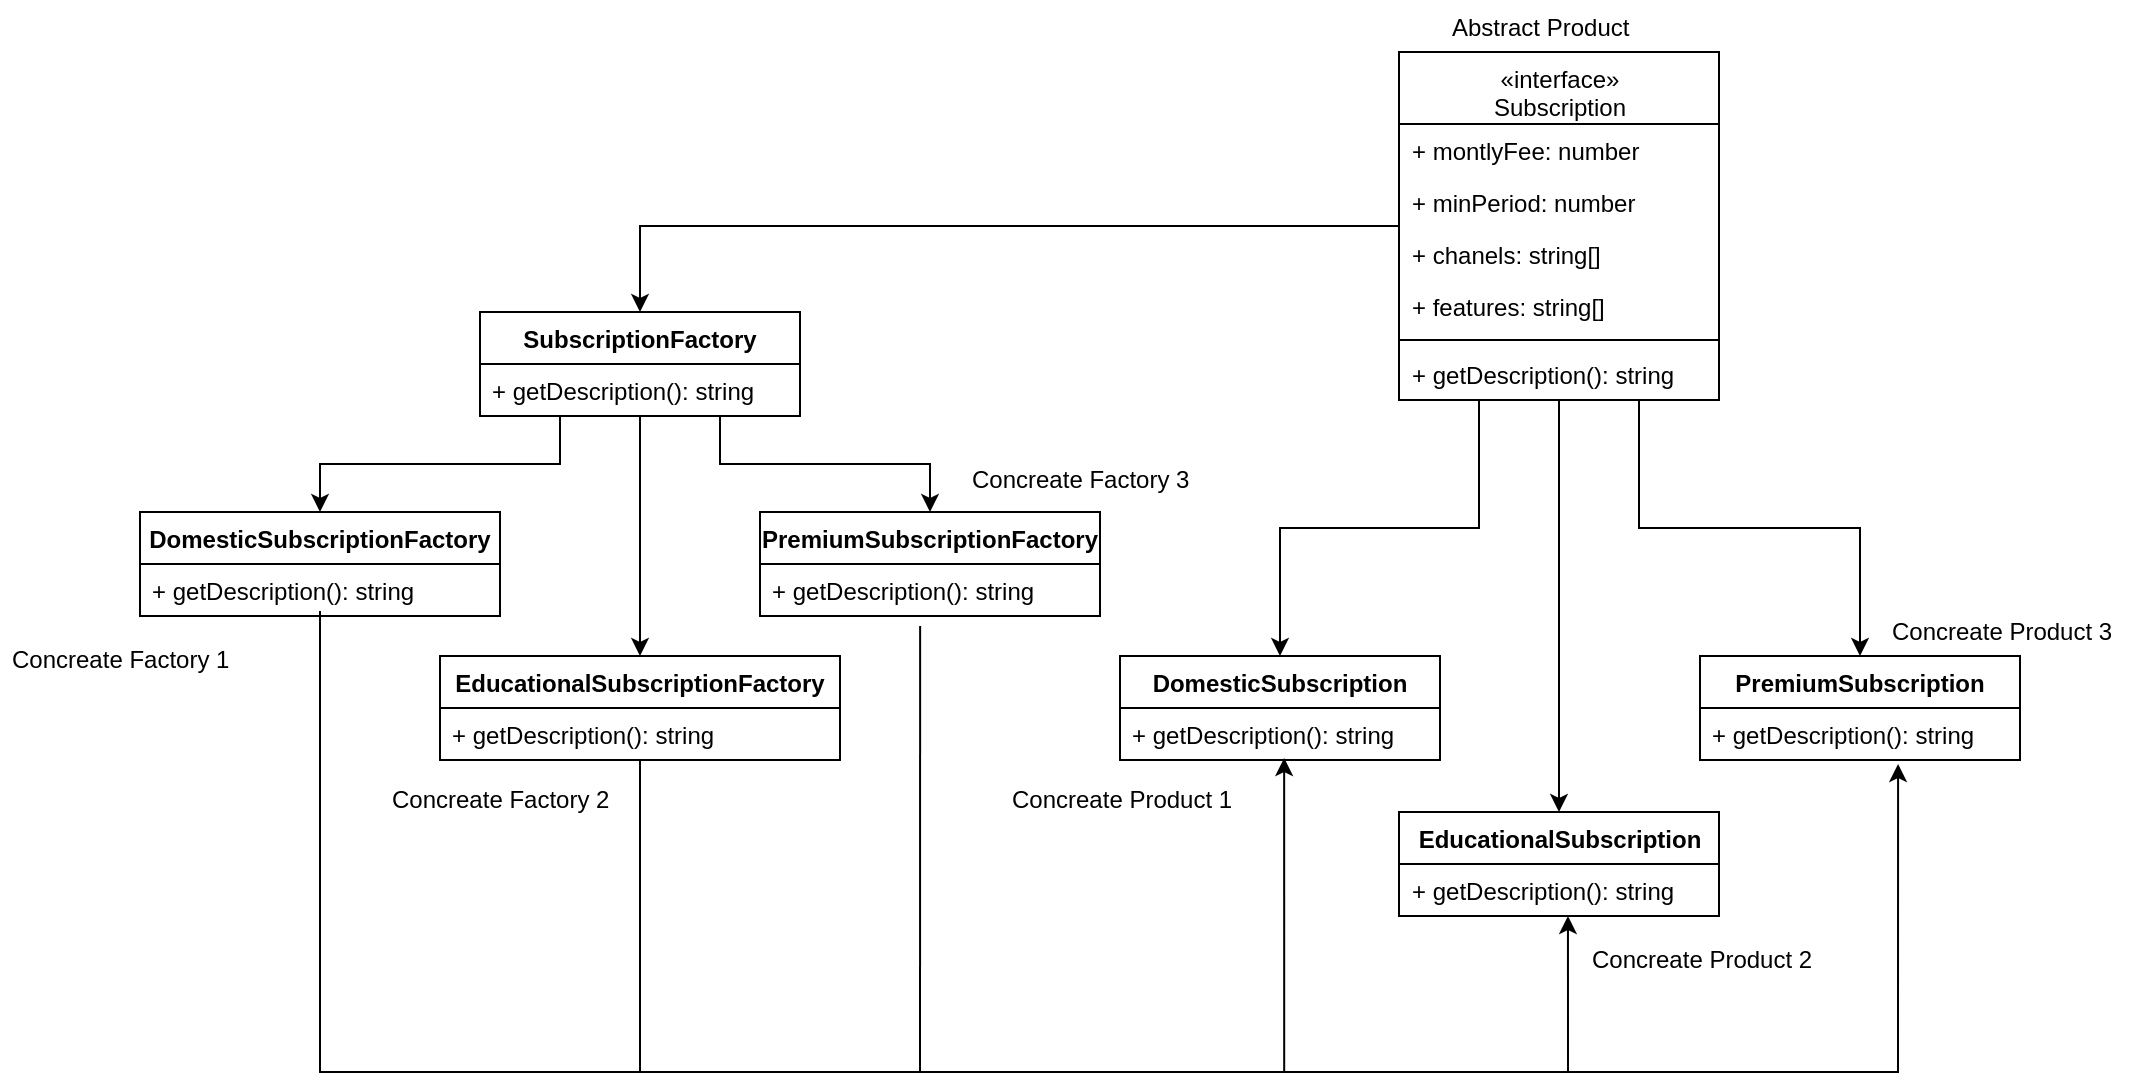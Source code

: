 <mxfile version="24.4.9" type="device" pages="3">
  <diagram name="Фабричний метод" id="xLrMY8pWy-DpUrXRshUA">
    <mxGraphModel dx="1762" dy="821" grid="1" gridSize="10" guides="1" tooltips="1" connect="1" arrows="1" fold="1" page="1" pageScale="1" pageWidth="827" pageHeight="1169" math="0" shadow="0">
      <root>
        <mxCell id="0" />
        <mxCell id="1" parent="0" />
        <mxCell id="inkB7Cj6uyTquk0GmjOG-21" style="edgeStyle=orthogonalEdgeStyle;rounded=0;orthogonalLoop=1;jettySize=auto;html=1;exitX=0.25;exitY=1;exitDx=0;exitDy=0;entryX=0.5;entryY=0;entryDx=0;entryDy=0;" parent="1" source="inkB7Cj6uyTquk0GmjOG-10" target="WPzoRWSfovS5k_taFGuc-25" edge="1">
          <mxGeometry relative="1" as="geometry">
            <mxPoint x="685" y="340" as="targetPoint" />
          </mxGeometry>
        </mxCell>
        <mxCell id="inkB7Cj6uyTquk0GmjOG-22" style="edgeStyle=orthogonalEdgeStyle;rounded=0;orthogonalLoop=1;jettySize=auto;html=1;exitX=0.5;exitY=1;exitDx=0;exitDy=0;entryX=0.5;entryY=0;entryDx=0;entryDy=0;" parent="1" source="inkB7Cj6uyTquk0GmjOG-10" target="WPzoRWSfovS5k_taFGuc-24" edge="1">
          <mxGeometry relative="1" as="geometry">
            <mxPoint x="839.5" y="340" as="targetPoint" />
          </mxGeometry>
        </mxCell>
        <mxCell id="inkB7Cj6uyTquk0GmjOG-33" style="edgeStyle=orthogonalEdgeStyle;rounded=0;orthogonalLoop=1;jettySize=auto;html=1;entryX=0.5;entryY=0;entryDx=0;entryDy=0;" parent="1" source="inkB7Cj6uyTquk0GmjOG-10" target="WPzoRWSfovS5k_taFGuc-22" edge="1">
          <mxGeometry relative="1" as="geometry" />
        </mxCell>
        <mxCell id="inkB7Cj6uyTquk0GmjOG-10" value="&lt;span style=&quot;font-weight: 400;&quot;&gt;«interface»&lt;/span&gt;&lt;br style=&quot;font-weight: 400;&quot;&gt;&lt;div style=&quot;font-weight: 400;&quot;&gt;Subscription&lt;/div&gt;" style="swimlane;fontStyle=1;align=center;verticalAlign=top;childLayout=stackLayout;horizontal=1;startSize=36;horizontalStack=0;resizeParent=1;resizeParentMax=0;resizeLast=0;collapsible=1;marginBottom=0;whiteSpace=wrap;html=1;" parent="1" vertex="1">
          <mxGeometry x="759.5" y="90" width="160" height="174" as="geometry">
            <mxRectangle x="254" y="70" width="110" height="40" as="alternateBounds" />
          </mxGeometry>
        </mxCell>
        <mxCell id="inkB7Cj6uyTquk0GmjOG-11" value="+ montlyFee: number" style="text;strokeColor=none;fillColor=none;align=left;verticalAlign=top;spacingLeft=4;spacingRight=4;overflow=hidden;rotatable=0;points=[[0,0.5],[1,0.5]];portConstraint=eastwest;whiteSpace=wrap;html=1;" parent="inkB7Cj6uyTquk0GmjOG-10" vertex="1">
          <mxGeometry y="36" width="160" height="26" as="geometry" />
        </mxCell>
        <mxCell id="inkB7Cj6uyTquk0GmjOG-6" value="+ minPeriod: number&amp;nbsp;" style="text;strokeColor=none;fillColor=none;align=left;verticalAlign=top;spacingLeft=4;spacingRight=4;overflow=hidden;rotatable=0;points=[[0,0.5],[1,0.5]];portConstraint=eastwest;whiteSpace=wrap;html=1;" parent="inkB7Cj6uyTquk0GmjOG-10" vertex="1">
          <mxGeometry y="62" width="160" height="26" as="geometry" />
        </mxCell>
        <mxCell id="inkB7Cj6uyTquk0GmjOG-3" value="+ chanels: string[]" style="text;strokeColor=none;fillColor=none;align=left;verticalAlign=top;spacingLeft=4;spacingRight=4;overflow=hidden;rotatable=0;points=[[0,0.5],[1,0.5]];portConstraint=eastwest;whiteSpace=wrap;html=1;" parent="inkB7Cj6uyTquk0GmjOG-10" vertex="1">
          <mxGeometry y="88" width="160" height="26" as="geometry" />
        </mxCell>
        <mxCell id="inkB7Cj6uyTquk0GmjOG-8" value="+ features: string[]" style="text;strokeColor=none;fillColor=none;align=left;verticalAlign=top;spacingLeft=4;spacingRight=4;overflow=hidden;rotatable=0;points=[[0,0.5],[1,0.5]];portConstraint=eastwest;whiteSpace=wrap;html=1;" parent="inkB7Cj6uyTquk0GmjOG-10" vertex="1">
          <mxGeometry y="114" width="160" height="26" as="geometry" />
        </mxCell>
        <mxCell id="inkB7Cj6uyTquk0GmjOG-12" value="" style="line;strokeWidth=1;fillColor=none;align=left;verticalAlign=middle;spacingTop=-1;spacingLeft=3;spacingRight=3;rotatable=0;labelPosition=right;points=[];portConstraint=eastwest;strokeColor=inherit;" parent="inkB7Cj6uyTquk0GmjOG-10" vertex="1">
          <mxGeometry y="140" width="160" height="8" as="geometry" />
        </mxCell>
        <mxCell id="inkB7Cj6uyTquk0GmjOG-13" value="+ getDescription(): string" style="text;strokeColor=none;fillColor=none;align=left;verticalAlign=top;spacingLeft=4;spacingRight=4;overflow=hidden;rotatable=0;points=[[0,0.5],[1,0.5]];portConstraint=eastwest;whiteSpace=wrap;html=1;" parent="inkB7Cj6uyTquk0GmjOG-10" vertex="1">
          <mxGeometry y="148" width="160" height="26" as="geometry" />
        </mxCell>
        <mxCell id="inkB7Cj6uyTquk0GmjOG-23" style="edgeStyle=orthogonalEdgeStyle;rounded=0;orthogonalLoop=1;jettySize=auto;html=1;exitX=0.75;exitY=1;exitDx=0;exitDy=0;entryX=0.5;entryY=0;entryDx=0;entryDy=0;" parent="1" source="inkB7Cj6uyTquk0GmjOG-10" target="WPzoRWSfovS5k_taFGuc-10" edge="1">
          <mxGeometry relative="1" as="geometry">
            <mxPoint x="998.02" y="336" as="targetPoint" />
          </mxGeometry>
        </mxCell>
        <mxCell id="WPzoRWSfovS5k_taFGuc-10" value="PremiumSubscription" style="swimlane;fontStyle=1;align=center;verticalAlign=top;childLayout=stackLayout;horizontal=1;startSize=26;horizontalStack=0;resizeParent=1;resizeParentMax=0;resizeLast=0;collapsible=1;marginBottom=0;whiteSpace=wrap;html=1;" vertex="1" parent="1">
          <mxGeometry x="910" y="392" width="160" height="52" as="geometry" />
        </mxCell>
        <mxCell id="WPzoRWSfovS5k_taFGuc-51" value="+ getDescription(): string" style="text;strokeColor=none;fillColor=none;align=left;verticalAlign=top;spacingLeft=4;spacingRight=4;overflow=hidden;rotatable=0;points=[[0,0.5],[1,0.5]];portConstraint=eastwest;whiteSpace=wrap;html=1;" vertex="1" parent="WPzoRWSfovS5k_taFGuc-10">
          <mxGeometry y="26" width="160" height="26" as="geometry" />
        </mxCell>
        <mxCell id="WPzoRWSfovS5k_taFGuc-34" style="edgeStyle=orthogonalEdgeStyle;rounded=0;orthogonalLoop=1;jettySize=auto;html=1;exitX=0.25;exitY=1;exitDx=0;exitDy=0;entryX=0.5;entryY=0;entryDx=0;entryDy=0;" edge="1" parent="1" source="WPzoRWSfovS5k_taFGuc-22" target="WPzoRWSfovS5k_taFGuc-28">
          <mxGeometry relative="1" as="geometry" />
        </mxCell>
        <mxCell id="WPzoRWSfovS5k_taFGuc-35" style="edgeStyle=orthogonalEdgeStyle;rounded=0;orthogonalLoop=1;jettySize=auto;html=1;exitX=0.5;exitY=1;exitDx=0;exitDy=0;entryX=0.5;entryY=0;entryDx=0;entryDy=0;" edge="1" parent="1" source="WPzoRWSfovS5k_taFGuc-22" target="WPzoRWSfovS5k_taFGuc-27">
          <mxGeometry relative="1" as="geometry" />
        </mxCell>
        <mxCell id="WPzoRWSfovS5k_taFGuc-36" style="edgeStyle=orthogonalEdgeStyle;rounded=0;orthogonalLoop=1;jettySize=auto;html=1;exitX=0.75;exitY=1;exitDx=0;exitDy=0;entryX=0.5;entryY=0;entryDx=0;entryDy=0;" edge="1" parent="1" source="WPzoRWSfovS5k_taFGuc-22" target="WPzoRWSfovS5k_taFGuc-26">
          <mxGeometry relative="1" as="geometry" />
        </mxCell>
        <mxCell id="WPzoRWSfovS5k_taFGuc-22" value="SubscriptionFactory" style="swimlane;fontStyle=1;align=center;verticalAlign=top;childLayout=stackLayout;horizontal=1;startSize=26;horizontalStack=0;resizeParent=1;resizeParentMax=0;resizeLast=0;collapsible=1;marginBottom=0;whiteSpace=wrap;html=1;" vertex="1" parent="1">
          <mxGeometry x="300" y="220" width="160" height="52" as="geometry">
            <mxRectangle x="360" y="440" width="150" height="30" as="alternateBounds" />
          </mxGeometry>
        </mxCell>
        <mxCell id="WPzoRWSfovS5k_taFGuc-20" value="+ getDescription(): string" style="text;strokeColor=none;fillColor=none;align=left;verticalAlign=top;spacingLeft=4;spacingRight=4;overflow=hidden;rotatable=0;points=[[0,0.5],[1,0.5]];portConstraint=eastwest;whiteSpace=wrap;html=1;" vertex="1" parent="WPzoRWSfovS5k_taFGuc-22">
          <mxGeometry y="26" width="160" height="26" as="geometry" />
        </mxCell>
        <mxCell id="WPzoRWSfovS5k_taFGuc-24" value="EducationalSubscription" style="swimlane;fontStyle=1;align=center;verticalAlign=top;childLayout=stackLayout;horizontal=1;startSize=26;horizontalStack=0;resizeParent=1;resizeParentMax=0;resizeLast=0;collapsible=1;marginBottom=0;whiteSpace=wrap;html=1;" vertex="1" parent="1">
          <mxGeometry x="759.5" y="470" width="160" height="52" as="geometry" />
        </mxCell>
        <mxCell id="WPzoRWSfovS5k_taFGuc-52" value="+ getDescription(): string" style="text;strokeColor=none;fillColor=none;align=left;verticalAlign=top;spacingLeft=4;spacingRight=4;overflow=hidden;rotatable=0;points=[[0,0.5],[1,0.5]];portConstraint=eastwest;whiteSpace=wrap;html=1;" vertex="1" parent="WPzoRWSfovS5k_taFGuc-24">
          <mxGeometry y="26" width="160" height="26" as="geometry" />
        </mxCell>
        <mxCell id="WPzoRWSfovS5k_taFGuc-25" value="DomesticSubscription" style="swimlane;fontStyle=1;align=center;verticalAlign=top;childLayout=stackLayout;horizontal=1;startSize=26;horizontalStack=0;resizeParent=1;resizeParentMax=0;resizeLast=0;collapsible=1;marginBottom=0;whiteSpace=wrap;html=1;" vertex="1" parent="1">
          <mxGeometry x="620" y="392" width="160" height="52" as="geometry" />
        </mxCell>
        <mxCell id="WPzoRWSfovS5k_taFGuc-53" value="+ getDescription(): string" style="text;strokeColor=none;fillColor=none;align=left;verticalAlign=top;spacingLeft=4;spacingRight=4;overflow=hidden;rotatable=0;points=[[0,0.5],[1,0.5]];portConstraint=eastwest;whiteSpace=wrap;html=1;" vertex="1" parent="WPzoRWSfovS5k_taFGuc-25">
          <mxGeometry y="26" width="160" height="26" as="geometry" />
        </mxCell>
        <mxCell id="WPzoRWSfovS5k_taFGuc-26" value="PremiumSubscriptionFactory" style="swimlane;fontStyle=1;align=center;verticalAlign=top;childLayout=stackLayout;horizontal=1;startSize=26;horizontalStack=0;resizeParent=1;resizeParentMax=0;resizeLast=0;collapsible=1;marginBottom=0;whiteSpace=wrap;html=1;" vertex="1" parent="1">
          <mxGeometry x="440" y="320" width="170" height="52" as="geometry" />
        </mxCell>
        <mxCell id="WPzoRWSfovS5k_taFGuc-29" value="+ getDescription(): string" style="text;strokeColor=none;fillColor=none;align=left;verticalAlign=top;spacingLeft=4;spacingRight=4;overflow=hidden;rotatable=0;points=[[0,0.5],[1,0.5]];portConstraint=eastwest;whiteSpace=wrap;html=1;" vertex="1" parent="WPzoRWSfovS5k_taFGuc-26">
          <mxGeometry y="26" width="170" height="26" as="geometry" />
        </mxCell>
        <mxCell id="WPzoRWSfovS5k_taFGuc-28" value="DomesticSubscriptionFactory" style="swimlane;fontStyle=1;align=center;verticalAlign=top;childLayout=stackLayout;horizontal=1;startSize=26;horizontalStack=0;resizeParent=1;resizeParentMax=0;resizeLast=0;collapsible=1;marginBottom=0;whiteSpace=wrap;html=1;" vertex="1" parent="1">
          <mxGeometry x="130" y="320" width="180" height="52" as="geometry" />
        </mxCell>
        <mxCell id="WPzoRWSfovS5k_taFGuc-31" value="+ getDescription(): string" style="text;strokeColor=none;fillColor=none;align=left;verticalAlign=top;spacingLeft=4;spacingRight=4;overflow=hidden;rotatable=0;points=[[0,0.5],[1,0.5]];portConstraint=eastwest;whiteSpace=wrap;html=1;" vertex="1" parent="WPzoRWSfovS5k_taFGuc-28">
          <mxGeometry y="26" width="180" height="26" as="geometry" />
        </mxCell>
        <mxCell id="WPzoRWSfovS5k_taFGuc-27" value="EducationalSubscriptionFactory" style="swimlane;fontStyle=1;align=center;verticalAlign=top;childLayout=stackLayout;horizontal=1;startSize=26;horizontalStack=0;resizeParent=1;resizeParentMax=0;resizeLast=0;collapsible=1;marginBottom=0;whiteSpace=wrap;html=1;" vertex="1" parent="1">
          <mxGeometry x="280" y="392" width="200" height="52" as="geometry" />
        </mxCell>
        <mxCell id="WPzoRWSfovS5k_taFGuc-30" value="+ getDescription(): string" style="text;strokeColor=none;fillColor=none;align=left;verticalAlign=top;spacingLeft=4;spacingRight=4;overflow=hidden;rotatable=0;points=[[0,0.5],[1,0.5]];portConstraint=eastwest;whiteSpace=wrap;html=1;" vertex="1" parent="WPzoRWSfovS5k_taFGuc-27">
          <mxGeometry y="26" width="200" height="26" as="geometry" />
        </mxCell>
        <mxCell id="WPzoRWSfovS5k_taFGuc-54" style="edgeStyle=orthogonalEdgeStyle;rounded=0;orthogonalLoop=1;jettySize=auto;html=1;entryX=0.513;entryY=0.962;entryDx=0;entryDy=0;entryPerimeter=0;" edge="1" parent="1" source="WPzoRWSfovS5k_taFGuc-27" target="WPzoRWSfovS5k_taFGuc-53">
          <mxGeometry relative="1" as="geometry">
            <Array as="points">
              <mxPoint x="380" y="600" />
              <mxPoint x="702" y="600" />
            </Array>
          </mxGeometry>
        </mxCell>
        <mxCell id="WPzoRWSfovS5k_taFGuc-55" style="edgeStyle=orthogonalEdgeStyle;rounded=0;orthogonalLoop=1;jettySize=auto;html=1;entryX=0.528;entryY=1;entryDx=0;entryDy=0;entryPerimeter=0;" edge="1" parent="1" source="WPzoRWSfovS5k_taFGuc-27" target="WPzoRWSfovS5k_taFGuc-52">
          <mxGeometry relative="1" as="geometry">
            <Array as="points">
              <mxPoint x="380" y="600" />
              <mxPoint x="844" y="600" />
            </Array>
          </mxGeometry>
        </mxCell>
        <mxCell id="WPzoRWSfovS5k_taFGuc-56" style="edgeStyle=orthogonalEdgeStyle;rounded=0;orthogonalLoop=1;jettySize=auto;html=1;entryX=0.619;entryY=1.077;entryDx=0;entryDy=0;entryPerimeter=0;" edge="1" parent="1" source="WPzoRWSfovS5k_taFGuc-27" target="WPzoRWSfovS5k_taFGuc-51">
          <mxGeometry relative="1" as="geometry">
            <Array as="points">
              <mxPoint x="380" y="600" />
              <mxPoint x="1009" y="600" />
            </Array>
          </mxGeometry>
        </mxCell>
        <mxCell id="WPzoRWSfovS5k_taFGuc-58" value="" style="endArrow=none;html=1;rounded=0;exitX=0.471;exitY=1.192;exitDx=0;exitDy=0;exitPerimeter=0;" edge="1" parent="1" source="WPzoRWSfovS5k_taFGuc-29">
          <mxGeometry relative="1" as="geometry">
            <mxPoint x="470" y="522" as="sourcePoint" />
            <mxPoint x="520" y="600" as="targetPoint" />
          </mxGeometry>
        </mxCell>
        <mxCell id="WPzoRWSfovS5k_taFGuc-60" value="" style="shape=partialRectangle;whiteSpace=wrap;html=1;top=0;left=0;fillColor=none;direction=south;" vertex="1" parent="1">
          <mxGeometry x="220" y="370" width="160" height="230" as="geometry" />
        </mxCell>
        <mxCell id="WPzoRWSfovS5k_taFGuc-61" value="Concreate Factory 2" style="text;strokeColor=none;fillColor=none;align=left;verticalAlign=top;spacingLeft=4;spacingRight=4;overflow=hidden;rotatable=0;points=[[0,0.5],[1,0.5]];portConstraint=eastwest;whiteSpace=wrap;html=1;" vertex="1" parent="1">
          <mxGeometry x="250" y="450" width="130" height="26" as="geometry" />
        </mxCell>
        <mxCell id="WPzoRWSfovS5k_taFGuc-62" value="Concreate Factory 1" style="text;strokeColor=none;fillColor=none;align=left;verticalAlign=top;spacingLeft=4;spacingRight=4;overflow=hidden;rotatable=0;points=[[0,0.5],[1,0.5]];portConstraint=eastwest;whiteSpace=wrap;html=1;" vertex="1" parent="1">
          <mxGeometry x="60" y="380" width="130" height="26" as="geometry" />
        </mxCell>
        <mxCell id="WPzoRWSfovS5k_taFGuc-63" value="Concreate Factory 3" style="text;strokeColor=none;fillColor=none;align=left;verticalAlign=top;spacingLeft=4;spacingRight=4;overflow=hidden;rotatable=0;points=[[0,0.5],[1,0.5]];portConstraint=eastwest;whiteSpace=wrap;html=1;" vertex="1" parent="1">
          <mxGeometry x="540" y="290" width="130" height="26" as="geometry" />
        </mxCell>
        <mxCell id="WPzoRWSfovS5k_taFGuc-64" value="Concreate Product 1" style="text;strokeColor=none;fillColor=none;align=left;verticalAlign=top;spacingLeft=4;spacingRight=4;overflow=hidden;rotatable=0;points=[[0,0.5],[1,0.5]];portConstraint=eastwest;whiteSpace=wrap;html=1;" vertex="1" parent="1">
          <mxGeometry x="560" y="450" width="130" height="26" as="geometry" />
        </mxCell>
        <mxCell id="WPzoRWSfovS5k_taFGuc-69" value="Concreate Product 2" style="text;strokeColor=none;fillColor=none;align=left;verticalAlign=top;spacingLeft=4;spacingRight=4;overflow=hidden;rotatable=0;points=[[0,0.5],[1,0.5]];portConstraint=eastwest;whiteSpace=wrap;html=1;" vertex="1" parent="1">
          <mxGeometry x="850" y="530" width="130" height="26" as="geometry" />
        </mxCell>
        <mxCell id="WPzoRWSfovS5k_taFGuc-70" value="Concreate Product 3" style="text;strokeColor=none;fillColor=none;align=left;verticalAlign=top;spacingLeft=4;spacingRight=4;overflow=hidden;rotatable=0;points=[[0,0.5],[1,0.5]];portConstraint=eastwest;whiteSpace=wrap;html=1;" vertex="1" parent="1">
          <mxGeometry x="1000" y="366" width="130" height="26" as="geometry" />
        </mxCell>
        <mxCell id="WPzoRWSfovS5k_taFGuc-71" value="Abstract Product" style="text;strokeColor=none;fillColor=none;align=left;verticalAlign=top;spacingLeft=4;spacingRight=4;overflow=hidden;rotatable=0;points=[[0,0.5],[1,0.5]];portConstraint=eastwest;whiteSpace=wrap;html=1;" vertex="1" parent="1">
          <mxGeometry x="780" y="64" width="130" height="26" as="geometry" />
        </mxCell>
      </root>
    </mxGraphModel>
  </diagram>
  <diagram id="e_IWZBs6WdQAelYbi2tw" name="Абстрактна фабрика">
    <mxGraphModel dx="754" dy="538" grid="0" gridSize="10" guides="0" tooltips="1" connect="1" arrows="1" fold="1" page="0" pageScale="1" pageWidth="827" pageHeight="1169" math="0" shadow="0">
      <root>
        <mxCell id="0" />
        <mxCell id="1" parent="0" />
        <mxCell id="_53CssSbWrcWF75emLDU-2" value="Abstract DeviceFactory" style="swimlane;fontStyle=1;align=center;verticalAlign=top;childLayout=stackLayout;horizontal=1;startSize=26;horizontalStack=0;resizeParent=1;resizeParentMax=0;resizeLast=0;collapsible=1;marginBottom=0;whiteSpace=wrap;html=1;" vertex="1" parent="1">
          <mxGeometry x="1080" y="438" width="250" height="130" as="geometry" />
        </mxCell>
        <mxCell id="_53CssSbWrcWF75emLDU-6" value="+ abtract createLaptop(): Device" style="text;strokeColor=none;fillColor=none;align=left;verticalAlign=top;spacingLeft=4;spacingRight=4;overflow=hidden;rotatable=0;points=[[0,0.5],[1,0.5]];portConstraint=eastwest;whiteSpace=wrap;html=1;" vertex="1" parent="_53CssSbWrcWF75emLDU-2">
          <mxGeometry y="26" width="250" height="26" as="geometry" />
        </mxCell>
        <mxCell id="_53CssSbWrcWF75emLDU-7" value="+ abtract createNetbook():&amp;nbsp;Device" style="text;strokeColor=none;fillColor=none;align=left;verticalAlign=top;spacingLeft=4;spacingRight=4;overflow=hidden;rotatable=0;points=[[0,0.5],[1,0.5]];portConstraint=eastwest;whiteSpace=wrap;html=1;" vertex="1" parent="_53CssSbWrcWF75emLDU-2">
          <mxGeometry y="52" width="250" height="26" as="geometry" />
        </mxCell>
        <mxCell id="_53CssSbWrcWF75emLDU-8" value="+ abtract createEBook(): Device" style="text;strokeColor=none;fillColor=none;align=left;verticalAlign=top;spacingLeft=4;spacingRight=4;overflow=hidden;rotatable=0;points=[[0,0.5],[1,0.5]];portConstraint=eastwest;whiteSpace=wrap;html=1;" vertex="1" parent="_53CssSbWrcWF75emLDU-2">
          <mxGeometry y="78" width="250" height="26" as="geometry" />
        </mxCell>
        <mxCell id="_53CssSbWrcWF75emLDU-9" value="+ abtract createSmartphone():&amp;nbsp;Device" style="text;strokeColor=none;fillColor=none;align=left;verticalAlign=top;spacingLeft=4;spacingRight=4;overflow=hidden;rotatable=0;points=[[0,0.5],[1,0.5]];portConstraint=eastwest;whiteSpace=wrap;html=1;" vertex="1" parent="_53CssSbWrcWF75emLDU-2">
          <mxGeometry y="104" width="250" height="26" as="geometry" />
        </mxCell>
        <mxCell id="_53CssSbWrcWF75emLDU-22" style="edgeStyle=orthogonalEdgeStyle;rounded=0;orthogonalLoop=1;jettySize=auto;html=1;" edge="1" parent="1" source="_53CssSbWrcWF75emLDU-10" target="_53CssSbWrcWF75emLDU-20">
          <mxGeometry relative="1" as="geometry" />
        </mxCell>
        <mxCell id="_53CssSbWrcWF75emLDU-26" style="edgeStyle=orthogonalEdgeStyle;rounded=0;orthogonalLoop=1;jettySize=auto;html=1;entryX=0.5;entryY=0;entryDx=0;entryDy=0;" edge="1" parent="1" source="_53CssSbWrcWF75emLDU-10" target="_53CssSbWrcWF75emLDU-16">
          <mxGeometry relative="1" as="geometry" />
        </mxCell>
        <mxCell id="_53CssSbWrcWF75emLDU-27" style="edgeStyle=orthogonalEdgeStyle;rounded=0;orthogonalLoop=1;jettySize=auto;html=1;exitX=0.75;exitY=1;exitDx=0;exitDy=0;entryX=0.5;entryY=0;entryDx=0;entryDy=0;" edge="1" parent="1" source="_53CssSbWrcWF75emLDU-10" target="_53CssSbWrcWF75emLDU-14">
          <mxGeometry relative="1" as="geometry" />
        </mxCell>
        <mxCell id="_53CssSbWrcWF75emLDU-28" style="edgeStyle=orthogonalEdgeStyle;rounded=0;orthogonalLoop=1;jettySize=auto;html=1;exitX=0.25;exitY=1;exitDx=0;exitDy=0;entryX=0.5;entryY=0;entryDx=0;entryDy=0;" edge="1" parent="1" source="_53CssSbWrcWF75emLDU-10" target="_53CssSbWrcWF75emLDU-18">
          <mxGeometry relative="1" as="geometry" />
        </mxCell>
        <mxCell id="_53CssSbWrcWF75emLDU-29" style="edgeStyle=orthogonalEdgeStyle;rounded=0;orthogonalLoop=1;jettySize=auto;html=1;entryX=0.5;entryY=0;entryDx=0;entryDy=0;" edge="1" parent="1" source="_53CssSbWrcWF75emLDU-10" target="_53CssSbWrcWF75emLDU-2">
          <mxGeometry relative="1" as="geometry">
            <Array as="points">
              <mxPoint x="735" y="380" />
              <mxPoint x="1205" y="380" />
            </Array>
          </mxGeometry>
        </mxCell>
        <mxCell id="_53CssSbWrcWF75emLDU-10" value="abstract Device" style="swimlane;fontStyle=1;align=center;verticalAlign=top;childLayout=stackLayout;horizontal=1;startSize=26;horizontalStack=0;resizeParent=1;resizeParentMax=0;resizeLast=0;collapsible=1;marginBottom=0;whiteSpace=wrap;html=1;" vertex="1" parent="1">
          <mxGeometry x="650" y="400" width="170" height="52" as="geometry">
            <mxRectangle x="280" y="430" width="120" height="30" as="alternateBounds" />
          </mxGeometry>
        </mxCell>
        <mxCell id="_53CssSbWrcWF75emLDU-13" value="+ abstract displeyInfo(): void" style="text;strokeColor=none;fillColor=none;align=left;verticalAlign=top;spacingLeft=4;spacingRight=4;overflow=hidden;rotatable=0;points=[[0,0.5],[1,0.5]];portConstraint=eastwest;whiteSpace=wrap;html=1;" vertex="1" parent="_53CssSbWrcWF75emLDU-10">
          <mxGeometry y="26" width="170" height="26" as="geometry" />
        </mxCell>
        <mxCell id="_53CssSbWrcWF75emLDU-55" style="edgeStyle=orthogonalEdgeStyle;rounded=0;orthogonalLoop=1;jettySize=auto;html=1;entryX=0.5;entryY=0;entryDx=0;entryDy=0;" edge="1" parent="1" source="_53CssSbWrcWF75emLDU-14" target="_53CssSbWrcWF75emLDU-39">
          <mxGeometry relative="1" as="geometry">
            <Array as="points">
              <mxPoint x="800" y="570" />
              <mxPoint x="760" y="570" />
            </Array>
          </mxGeometry>
        </mxCell>
        <mxCell id="_53CssSbWrcWF75emLDU-14" value="Smartphone" style="swimlane;fontStyle=1;align=center;verticalAlign=top;childLayout=stackLayout;horizontal=1;startSize=26;horizontalStack=0;resizeParent=1;resizeParentMax=0;resizeLast=0;collapsible=1;marginBottom=0;whiteSpace=wrap;html=1;" vertex="1" parent="1">
          <mxGeometry x="740" y="477" width="120" height="52" as="geometry" />
        </mxCell>
        <mxCell id="_53CssSbWrcWF75emLDU-15" value="+ displeyInfo(): void" style="text;strokeColor=none;fillColor=none;align=left;verticalAlign=top;spacingLeft=4;spacingRight=4;overflow=hidden;rotatable=0;points=[[0,0.5],[1,0.5]];portConstraint=eastwest;whiteSpace=wrap;html=1;" vertex="1" parent="_53CssSbWrcWF75emLDU-14">
          <mxGeometry y="26" width="120" height="26" as="geometry" />
        </mxCell>
        <mxCell id="_53CssSbWrcWF75emLDU-54" style="edgeStyle=orthogonalEdgeStyle;rounded=0;orthogonalLoop=1;jettySize=auto;html=1;entryX=0.5;entryY=0;entryDx=0;entryDy=0;" edge="1" parent="1" source="_53CssSbWrcWF75emLDU-16" target="_53CssSbWrcWF75emLDU-31">
          <mxGeometry relative="1" as="geometry">
            <Array as="points">
              <mxPoint x="929" y="570" />
              <mxPoint x="950" y="570" />
            </Array>
          </mxGeometry>
        </mxCell>
        <mxCell id="_53CssSbWrcWF75emLDU-16" value="EBook" style="swimlane;fontStyle=1;align=center;verticalAlign=top;childLayout=stackLayout;horizontal=1;startSize=26;horizontalStack=0;resizeParent=1;resizeParentMax=0;resizeLast=0;collapsible=1;marginBottom=0;whiteSpace=wrap;html=1;" vertex="1" parent="1">
          <mxGeometry x="869" y="477" width="120" height="52" as="geometry" />
        </mxCell>
        <mxCell id="_53CssSbWrcWF75emLDU-17" value="+ displeyInfo(): void" style="text;strokeColor=none;fillColor=none;align=left;verticalAlign=top;spacingLeft=4;spacingRight=4;overflow=hidden;rotatable=0;points=[[0,0.5],[1,0.5]];portConstraint=eastwest;whiteSpace=wrap;html=1;" vertex="1" parent="_53CssSbWrcWF75emLDU-16">
          <mxGeometry y="26" width="120" height="26" as="geometry" />
        </mxCell>
        <mxCell id="_53CssSbWrcWF75emLDU-56" style="edgeStyle=orthogonalEdgeStyle;rounded=0;orthogonalLoop=1;jettySize=auto;html=1;entryX=0.5;entryY=0;entryDx=0;entryDy=0;" edge="1" parent="1" source="_53CssSbWrcWF75emLDU-18" target="_53CssSbWrcWF75emLDU-44">
          <mxGeometry relative="1" as="geometry">
            <Array as="points">
              <mxPoint x="670" y="570" />
              <mxPoint x="570" y="570" />
            </Array>
          </mxGeometry>
        </mxCell>
        <mxCell id="_53CssSbWrcWF75emLDU-18" value="Netbook" style="swimlane;fontStyle=1;align=center;verticalAlign=top;childLayout=stackLayout;horizontal=1;startSize=26;horizontalStack=0;resizeParent=1;resizeParentMax=0;resizeLast=0;collapsible=1;marginBottom=0;whiteSpace=wrap;html=1;" vertex="1" parent="1">
          <mxGeometry x="610" y="477" width="120" height="52" as="geometry" />
        </mxCell>
        <mxCell id="_53CssSbWrcWF75emLDU-19" value="+ displeyInfo(): void" style="text;strokeColor=none;fillColor=none;align=left;verticalAlign=top;spacingLeft=4;spacingRight=4;overflow=hidden;rotatable=0;points=[[0,0.5],[1,0.5]];portConstraint=eastwest;whiteSpace=wrap;html=1;" vertex="1" parent="_53CssSbWrcWF75emLDU-18">
          <mxGeometry y="26" width="120" height="26" as="geometry" />
        </mxCell>
        <mxCell id="_53CssSbWrcWF75emLDU-49" style="edgeStyle=orthogonalEdgeStyle;rounded=0;orthogonalLoop=1;jettySize=auto;html=1;" edge="1" parent="1" source="_53CssSbWrcWF75emLDU-20" target="_53CssSbWrcWF75emLDU-44">
          <mxGeometry relative="1" as="geometry">
            <Array as="points">
              <mxPoint x="540" y="570" />
              <mxPoint x="570" y="570" />
            </Array>
          </mxGeometry>
        </mxCell>
        <mxCell id="_53CssSbWrcWF75emLDU-50" style="edgeStyle=orthogonalEdgeStyle;rounded=0;orthogonalLoop=1;jettySize=auto;html=1;" edge="1" parent="1" source="_53CssSbWrcWF75emLDU-20" target="_53CssSbWrcWF75emLDU-39">
          <mxGeometry relative="1" as="geometry">
            <Array as="points">
              <mxPoint x="540" y="570" />
              <mxPoint x="760" y="570" />
            </Array>
          </mxGeometry>
        </mxCell>
        <mxCell id="_53CssSbWrcWF75emLDU-51" style="edgeStyle=orthogonalEdgeStyle;rounded=0;orthogonalLoop=1;jettySize=auto;html=1;entryX=0.5;entryY=0;entryDx=0;entryDy=0;" edge="1" parent="1" source="_53CssSbWrcWF75emLDU-20" target="_53CssSbWrcWF75emLDU-31">
          <mxGeometry relative="1" as="geometry">
            <Array as="points">
              <mxPoint x="540" y="570" />
              <mxPoint x="950" y="570" />
            </Array>
          </mxGeometry>
        </mxCell>
        <mxCell id="_53CssSbWrcWF75emLDU-20" value="Laptop" style="swimlane;fontStyle=1;align=center;verticalAlign=top;childLayout=stackLayout;horizontal=1;startSize=26;horizontalStack=0;resizeParent=1;resizeParentMax=0;resizeLast=0;collapsible=1;marginBottom=0;whiteSpace=wrap;html=1;" vertex="1" parent="1">
          <mxGeometry x="480" y="477" width="120" height="52" as="geometry" />
        </mxCell>
        <mxCell id="_53CssSbWrcWF75emLDU-21" value="+ displeyInfo(): void" style="text;strokeColor=none;fillColor=none;align=left;verticalAlign=top;spacingLeft=4;spacingRight=4;overflow=hidden;rotatable=0;points=[[0,0.5],[1,0.5]];portConstraint=eastwest;whiteSpace=wrap;html=1;" vertex="1" parent="_53CssSbWrcWF75emLDU-20">
          <mxGeometry y="26" width="120" height="26" as="geometry" />
        </mxCell>
        <mxCell id="_53CssSbWrcWF75emLDU-31" value="IPhoneFactory" style="swimlane;fontStyle=1;align=center;verticalAlign=top;childLayout=stackLayout;horizontal=1;startSize=26;horizontalStack=0;resizeParent=1;resizeParentMax=0;resizeLast=0;collapsible=1;marginBottom=0;whiteSpace=wrap;html=1;" vertex="1" parent="1">
          <mxGeometry x="860" y="620" width="180" height="130" as="geometry" />
        </mxCell>
        <mxCell id="_53CssSbWrcWF75emLDU-36" value="+ createNetbook():&amp;nbsp;Device" style="text;strokeColor=none;fillColor=none;align=left;verticalAlign=top;spacingLeft=4;spacingRight=4;overflow=hidden;rotatable=0;points=[[0,0.5],[1,0.5]];portConstraint=eastwest;whiteSpace=wrap;html=1;" vertex="1" parent="_53CssSbWrcWF75emLDU-31">
          <mxGeometry y="26" width="180" height="26" as="geometry" />
        </mxCell>
        <mxCell id="_53CssSbWrcWF75emLDU-37" value="+ createEBook(): Device" style="text;strokeColor=none;fillColor=none;align=left;verticalAlign=top;spacingLeft=4;spacingRight=4;overflow=hidden;rotatable=0;points=[[0,0.5],[1,0.5]];portConstraint=eastwest;whiteSpace=wrap;html=1;" vertex="1" parent="_53CssSbWrcWF75emLDU-31">
          <mxGeometry y="52" width="180" height="26" as="geometry" />
        </mxCell>
        <mxCell id="_53CssSbWrcWF75emLDU-35" value="+ createLaptop(): Device" style="text;strokeColor=none;fillColor=none;align=left;verticalAlign=top;spacingLeft=4;spacingRight=4;overflow=hidden;rotatable=0;points=[[0,0.5],[1,0.5]];portConstraint=eastwest;whiteSpace=wrap;html=1;" vertex="1" parent="_53CssSbWrcWF75emLDU-31">
          <mxGeometry y="78" width="180" height="26" as="geometry" />
        </mxCell>
        <mxCell id="_53CssSbWrcWF75emLDU-38" value="+&amp;nbsp; createSmartphone():&amp;nbsp;Device" style="text;strokeColor=none;fillColor=none;align=left;verticalAlign=top;spacingLeft=4;spacingRight=4;overflow=hidden;rotatable=0;points=[[0,0.5],[1,0.5]];portConstraint=eastwest;whiteSpace=wrap;html=1;" vertex="1" parent="_53CssSbWrcWF75emLDU-31">
          <mxGeometry y="104" width="180" height="26" as="geometry" />
        </mxCell>
        <mxCell id="_53CssSbWrcWF75emLDU-39" value="GalaxyFactory" style="swimlane;fontStyle=1;align=center;verticalAlign=top;childLayout=stackLayout;horizontal=1;startSize=26;horizontalStack=0;resizeParent=1;resizeParentMax=0;resizeLast=0;collapsible=1;marginBottom=0;whiteSpace=wrap;html=1;" vertex="1" parent="1">
          <mxGeometry x="670" y="620" width="180" height="130" as="geometry" />
        </mxCell>
        <mxCell id="_53CssSbWrcWF75emLDU-40" value="+ createNetbook():&amp;nbsp;Device" style="text;strokeColor=none;fillColor=none;align=left;verticalAlign=top;spacingLeft=4;spacingRight=4;overflow=hidden;rotatable=0;points=[[0,0.5],[1,0.5]];portConstraint=eastwest;whiteSpace=wrap;html=1;" vertex="1" parent="_53CssSbWrcWF75emLDU-39">
          <mxGeometry y="26" width="180" height="26" as="geometry" />
        </mxCell>
        <mxCell id="_53CssSbWrcWF75emLDU-41" value="+ createEBook(): Device" style="text;strokeColor=none;fillColor=none;align=left;verticalAlign=top;spacingLeft=4;spacingRight=4;overflow=hidden;rotatable=0;points=[[0,0.5],[1,0.5]];portConstraint=eastwest;whiteSpace=wrap;html=1;" vertex="1" parent="_53CssSbWrcWF75emLDU-39">
          <mxGeometry y="52" width="180" height="26" as="geometry" />
        </mxCell>
        <mxCell id="_53CssSbWrcWF75emLDU-42" value="+ createLaptop(): Device" style="text;strokeColor=none;fillColor=none;align=left;verticalAlign=top;spacingLeft=4;spacingRight=4;overflow=hidden;rotatable=0;points=[[0,0.5],[1,0.5]];portConstraint=eastwest;whiteSpace=wrap;html=1;" vertex="1" parent="_53CssSbWrcWF75emLDU-39">
          <mxGeometry y="78" width="180" height="26" as="geometry" />
        </mxCell>
        <mxCell id="_53CssSbWrcWF75emLDU-43" value="+&amp;nbsp; createSmartphone():&amp;nbsp;Device" style="text;strokeColor=none;fillColor=none;align=left;verticalAlign=top;spacingLeft=4;spacingRight=4;overflow=hidden;rotatable=0;points=[[0,0.5],[1,0.5]];portConstraint=eastwest;whiteSpace=wrap;html=1;" vertex="1" parent="_53CssSbWrcWF75emLDU-39">
          <mxGeometry y="104" width="180" height="26" as="geometry" />
        </mxCell>
        <mxCell id="_53CssSbWrcWF75emLDU-44" value="XiaomiFactory" style="swimlane;fontStyle=1;align=center;verticalAlign=top;childLayout=stackLayout;horizontal=1;startSize=26;horizontalStack=0;resizeParent=1;resizeParentMax=0;resizeLast=0;collapsible=1;marginBottom=0;whiteSpace=wrap;html=1;" vertex="1" parent="1">
          <mxGeometry x="480" y="620" width="180" height="130" as="geometry" />
        </mxCell>
        <mxCell id="_53CssSbWrcWF75emLDU-45" value="+ createNetbook():&amp;nbsp;Device" style="text;strokeColor=none;fillColor=none;align=left;verticalAlign=top;spacingLeft=4;spacingRight=4;overflow=hidden;rotatable=0;points=[[0,0.5],[1,0.5]];portConstraint=eastwest;whiteSpace=wrap;html=1;" vertex="1" parent="_53CssSbWrcWF75emLDU-44">
          <mxGeometry y="26" width="180" height="26" as="geometry" />
        </mxCell>
        <mxCell id="_53CssSbWrcWF75emLDU-46" value="+ createEBook(): Device" style="text;strokeColor=none;fillColor=none;align=left;verticalAlign=top;spacingLeft=4;spacingRight=4;overflow=hidden;rotatable=0;points=[[0,0.5],[1,0.5]];portConstraint=eastwest;whiteSpace=wrap;html=1;" vertex="1" parent="_53CssSbWrcWF75emLDU-44">
          <mxGeometry y="52" width="180" height="26" as="geometry" />
        </mxCell>
        <mxCell id="_53CssSbWrcWF75emLDU-47" value="+ createLaptop(): Device" style="text;strokeColor=none;fillColor=none;align=left;verticalAlign=top;spacingLeft=4;spacingRight=4;overflow=hidden;rotatable=0;points=[[0,0.5],[1,0.5]];portConstraint=eastwest;whiteSpace=wrap;html=1;" vertex="1" parent="_53CssSbWrcWF75emLDU-44">
          <mxGeometry y="78" width="180" height="26" as="geometry" />
        </mxCell>
        <mxCell id="_53CssSbWrcWF75emLDU-48" value="+&amp;nbsp; createSmartphone():&amp;nbsp;Device" style="text;strokeColor=none;fillColor=none;align=left;verticalAlign=top;spacingLeft=4;spacingRight=4;overflow=hidden;rotatable=0;points=[[0,0.5],[1,0.5]];portConstraint=eastwest;whiteSpace=wrap;html=1;" vertex="1" parent="_53CssSbWrcWF75emLDU-44">
          <mxGeometry y="104" width="180" height="26" as="geometry" />
        </mxCell>
        <mxCell id="_53CssSbWrcWF75emLDU-57" style="edgeStyle=orthogonalEdgeStyle;rounded=0;orthogonalLoop=1;jettySize=auto;html=1;entryX=0.501;entryY=0.984;entryDx=0;entryDy=0;entryPerimeter=0;" edge="1" parent="1" source="_53CssSbWrcWF75emLDU-2" target="_53CssSbWrcWF75emLDU-38">
          <mxGeometry relative="1" as="geometry" />
        </mxCell>
        <mxCell id="_53CssSbWrcWF75emLDU-58" style="edgeStyle=orthogonalEdgeStyle;rounded=0;orthogonalLoop=1;jettySize=auto;html=1;entryX=0.495;entryY=1.037;entryDx=0;entryDy=0;entryPerimeter=0;" edge="1" parent="1" source="_53CssSbWrcWF75emLDU-2" target="_53CssSbWrcWF75emLDU-43">
          <mxGeometry relative="1" as="geometry" />
        </mxCell>
        <mxCell id="_53CssSbWrcWF75emLDU-59" style="edgeStyle=orthogonalEdgeStyle;rounded=0;orthogonalLoop=1;jettySize=auto;html=1;entryX=0.466;entryY=1.037;entryDx=0;entryDy=0;entryPerimeter=0;" edge="1" parent="1" source="_53CssSbWrcWF75emLDU-2" target="_53CssSbWrcWF75emLDU-48">
          <mxGeometry relative="1" as="geometry" />
        </mxCell>
      </root>
    </mxGraphModel>
  </diagram>
  <diagram id="iagLjghiAretk63nI2Xv" name="Будівельник">
    <mxGraphModel dx="1856" dy="1078" grid="1" gridSize="10" guides="1" tooltips="1" connect="1" arrows="1" fold="1" page="0" pageScale="1" pageWidth="827" pageHeight="1169" math="0" shadow="0">
      <root>
        <mxCell id="0" />
        <mxCell id="1" parent="0" />
        <mxCell id="4eq71-ilib0gUALiEE4j-53" style="edgeStyle=orthogonalEdgeStyle;rounded=0;orthogonalLoop=1;jettySize=auto;html=1;entryX=0.5;entryY=0;entryDx=0;entryDy=0;" edge="1" parent="1" source="4eq71-ilib0gUALiEE4j-6" target="4eq71-ilib0gUALiEE4j-29">
          <mxGeometry relative="1" as="geometry">
            <Array as="points">
              <mxPoint x="-110" y="104" />
              <mxPoint x="-110" y="-50" />
              <mxPoint x="50" y="-50" />
            </Array>
          </mxGeometry>
        </mxCell>
        <mxCell id="4eq71-ilib0gUALiEE4j-54" style="edgeStyle=orthogonalEdgeStyle;rounded=0;orthogonalLoop=1;jettySize=auto;html=1;entryX=0.5;entryY=0;entryDx=0;entryDy=0;" edge="1" parent="1" source="4eq71-ilib0gUALiEE4j-6" target="4eq71-ilib0gUALiEE4j-40">
          <mxGeometry relative="1" as="geometry">
            <Array as="points">
              <mxPoint x="-110" y="104" />
              <mxPoint x="-110" y="-50" />
              <mxPoint x="300" y="-50" />
            </Array>
          </mxGeometry>
        </mxCell>
        <mxCell id="4eq71-ilib0gUALiEE4j-6" value="&lt;span style=&quot;font-weight: 400;&quot;&gt;«interface» Builder&lt;/span&gt;" style="swimlane;fontStyle=1;align=center;verticalAlign=top;childLayout=stackLayout;horizontal=1;startSize=26;horizontalStack=0;resizeParent=1;resizeParentMax=0;resizeLast=0;collapsible=1;marginBottom=0;whiteSpace=wrap;html=1;" vertex="1" parent="1">
          <mxGeometry x="-360" width="220" height="208" as="geometry" />
        </mxCell>
        <mxCell id="4eq71-ilib0gUALiEE4j-12" value="&lt;span style=&quot;text-align: center;&quot;&gt;+ setHeight(height: number): this&lt;/span&gt;" style="text;strokeColor=none;fillColor=none;align=left;verticalAlign=top;spacingLeft=4;spacingRight=4;overflow=hidden;rotatable=0;points=[[0,0.5],[1,0.5]];portConstraint=eastwest;whiteSpace=wrap;html=1;" vertex="1" parent="4eq71-ilib0gUALiEE4j-6">
          <mxGeometry y="26" width="220" height="26" as="geometry" />
        </mxCell>
        <mxCell id="4eq71-ilib0gUALiEE4j-9" value="+ setBuild(build: string): this" style="text;strokeColor=none;fillColor=none;align=left;verticalAlign=top;spacingLeft=4;spacingRight=4;overflow=hidden;rotatable=0;points=[[0,0.5],[1,0.5]];portConstraint=eastwest;whiteSpace=wrap;html=1;" vertex="1" parent="4eq71-ilib0gUALiEE4j-6">
          <mxGeometry y="52" width="220" height="26" as="geometry" />
        </mxCell>
        <mxCell id="4eq71-ilib0gUALiEE4j-16" value="&lt;span style=&quot;text-align: center;&quot;&gt;+&amp;nbsp;&lt;/span&gt;&lt;span style=&quot;text-align: center;&quot;&gt;setHairColor(hairColor: string): this&lt;/span&gt;" style="text;strokeColor=none;fillColor=none;align=left;verticalAlign=top;spacingLeft=4;spacingRight=4;overflow=hidden;rotatable=0;points=[[0,0.5],[1,0.5]];portConstraint=eastwest;whiteSpace=wrap;html=1;" vertex="1" parent="4eq71-ilib0gUALiEE4j-6">
          <mxGeometry y="78" width="220" height="26" as="geometry" />
        </mxCell>
        <mxCell id="4eq71-ilib0gUALiEE4j-15" value="+&amp;nbsp;&lt;span style=&quot;text-align: center;&quot;&gt;setEyeColor(eyeColor: string): this&lt;/span&gt;" style="text;strokeColor=none;fillColor=none;align=left;verticalAlign=top;spacingLeft=4;spacingRight=4;overflow=hidden;rotatable=0;points=[[0,0.5],[1,0.5]];portConstraint=eastwest;whiteSpace=wrap;html=1;" vertex="1" parent="4eq71-ilib0gUALiEE4j-6">
          <mxGeometry y="104" width="220" height="26" as="geometry" />
        </mxCell>
        <mxCell id="4eq71-ilib0gUALiEE4j-13" value="+&amp;nbsp;&lt;span style=&quot;text-align: center;&quot;&gt;setClothing(clothing: string): this&lt;/span&gt;" style="text;strokeColor=none;fillColor=none;align=left;verticalAlign=top;spacingLeft=4;spacingRight=4;overflow=hidden;rotatable=0;points=[[0,0.5],[1,0.5]];portConstraint=eastwest;whiteSpace=wrap;html=1;" vertex="1" parent="4eq71-ilib0gUALiEE4j-6">
          <mxGeometry y="130" width="220" height="26" as="geometry" />
        </mxCell>
        <mxCell id="4eq71-ilib0gUALiEE4j-14" value="+&amp;nbsp;&lt;span style=&quot;text-align: center;&quot;&gt;setInventory(inventory: string[]): this&lt;/span&gt;" style="text;strokeColor=none;fillColor=none;align=left;verticalAlign=top;spacingLeft=4;spacingRight=4;overflow=hidden;rotatable=0;points=[[0,0.5],[1,0.5]];portConstraint=eastwest;whiteSpace=wrap;html=1;" vertex="1" parent="4eq71-ilib0gUALiEE4j-6">
          <mxGeometry y="156" width="220" height="26" as="geometry" />
        </mxCell>
        <mxCell id="4eq71-ilib0gUALiEE4j-11" value="&lt;span style=&quot;text-align: center;&quot;&gt;&amp;nbsp;+getResult(): Character&lt;/span&gt;" style="text;strokeColor=none;fillColor=none;align=left;verticalAlign=top;spacingLeft=4;spacingRight=4;overflow=hidden;rotatable=0;points=[[0,0.5],[1,0.5]];portConstraint=eastwest;whiteSpace=wrap;html=1;" vertex="1" parent="4eq71-ilib0gUALiEE4j-6">
          <mxGeometry y="182" width="220" height="26" as="geometry" />
        </mxCell>
        <mxCell id="4eq71-ilib0gUALiEE4j-17" value="Character" style="swimlane;fontStyle=1;align=center;verticalAlign=top;childLayout=stackLayout;horizontal=1;startSize=26;horizontalStack=0;resizeParent=1;resizeParentMax=0;resizeLast=0;collapsible=1;marginBottom=0;whiteSpace=wrap;html=1;" vertex="1" parent="1">
          <mxGeometry x="480" y="-17" width="130" height="242" as="geometry" />
        </mxCell>
        <mxCell id="4eq71-ilib0gUALiEE4j-21" value="&lt;span style=&quot;text-align: center;&quot;&gt;+ height: number&lt;/span&gt;" style="text;strokeColor=none;fillColor=none;align=left;verticalAlign=top;spacingLeft=4;spacingRight=4;overflow=hidden;rotatable=0;points=[[0,0.5],[1,0.5]];portConstraint=eastwest;whiteSpace=wrap;html=1;" vertex="1" parent="4eq71-ilib0gUALiEE4j-17">
          <mxGeometry y="26" width="130" height="26" as="geometry" />
        </mxCell>
        <mxCell id="4eq71-ilib0gUALiEE4j-22" value="+ build: string" style="text;strokeColor=none;fillColor=none;align=left;verticalAlign=top;spacingLeft=4;spacingRight=4;overflow=hidden;rotatable=0;points=[[0,0.5],[1,0.5]];portConstraint=eastwest;whiteSpace=wrap;html=1;" vertex="1" parent="4eq71-ilib0gUALiEE4j-17">
          <mxGeometry y="52" width="130" height="26" as="geometry" />
        </mxCell>
        <mxCell id="4eq71-ilib0gUALiEE4j-23" value="&lt;span style=&quot;text-align: center;&quot;&gt;+&amp;nbsp;&lt;/span&gt;&lt;span style=&quot;text-align: center;&quot;&gt;hairColor: string&lt;/span&gt;" style="text;strokeColor=none;fillColor=none;align=left;verticalAlign=top;spacingLeft=4;spacingRight=4;overflow=hidden;rotatable=0;points=[[0,0.5],[1,0.5]];portConstraint=eastwest;whiteSpace=wrap;html=1;" vertex="1" parent="4eq71-ilib0gUALiEE4j-17">
          <mxGeometry y="78" width="130" height="26" as="geometry" />
        </mxCell>
        <mxCell id="4eq71-ilib0gUALiEE4j-24" value="+&amp;nbsp;&lt;span style=&quot;text-align: center;&quot;&gt;eyeColor: string&lt;/span&gt;" style="text;strokeColor=none;fillColor=none;align=left;verticalAlign=top;spacingLeft=4;spacingRight=4;overflow=hidden;rotatable=0;points=[[0,0.5],[1,0.5]];portConstraint=eastwest;whiteSpace=wrap;html=1;" vertex="1" parent="4eq71-ilib0gUALiEE4j-17">
          <mxGeometry y="104" width="130" height="26" as="geometry" />
        </mxCell>
        <mxCell id="4eq71-ilib0gUALiEE4j-25" value="+&amp;nbsp;&lt;span style=&quot;text-align: center;&quot;&gt;clothing: string&lt;/span&gt;" style="text;strokeColor=none;fillColor=none;align=left;verticalAlign=top;spacingLeft=4;spacingRight=4;overflow=hidden;rotatable=0;points=[[0,0.5],[1,0.5]];portConstraint=eastwest;whiteSpace=wrap;html=1;" vertex="1" parent="4eq71-ilib0gUALiEE4j-17">
          <mxGeometry y="130" width="130" height="26" as="geometry" />
        </mxCell>
        <mxCell id="4eq71-ilib0gUALiEE4j-26" value="+&amp;nbsp;&lt;span style=&quot;text-align: center;&quot;&gt;inventory: string[]&lt;/span&gt;" style="text;strokeColor=none;fillColor=none;align=left;verticalAlign=top;spacingLeft=4;spacingRight=4;overflow=hidden;rotatable=0;points=[[0,0.5],[1,0.5]];portConstraint=eastwest;whiteSpace=wrap;html=1;" vertex="1" parent="4eq71-ilib0gUALiEE4j-17">
          <mxGeometry y="156" width="130" height="26" as="geometry" />
        </mxCell>
        <mxCell id="4eq71-ilib0gUALiEE4j-28" value="&lt;span style=&quot;text-align: center;&quot;&gt;&amp;nbsp;+deeds: string[]&lt;/span&gt;" style="text;strokeColor=none;fillColor=none;align=left;verticalAlign=top;spacingLeft=4;spacingRight=4;overflow=hidden;rotatable=0;points=[[0,0.5],[1,0.5]];portConstraint=eastwest;whiteSpace=wrap;html=1;" vertex="1" parent="4eq71-ilib0gUALiEE4j-17">
          <mxGeometry y="182" width="130" height="26" as="geometry" />
        </mxCell>
        <mxCell id="4eq71-ilib0gUALiEE4j-19" value="" style="line;strokeWidth=1;fillColor=none;align=left;verticalAlign=middle;spacingTop=-1;spacingLeft=3;spacingRight=3;rotatable=0;labelPosition=right;points=[];portConstraint=eastwest;strokeColor=inherit;" vertex="1" parent="4eq71-ilib0gUALiEE4j-17">
          <mxGeometry y="208" width="130" height="8" as="geometry" />
        </mxCell>
        <mxCell id="4eq71-ilib0gUALiEE4j-20" value="+ describe(): void" style="text;strokeColor=none;fillColor=none;align=left;verticalAlign=top;spacingLeft=4;spacingRight=4;overflow=hidden;rotatable=0;points=[[0,0.5],[1,0.5]];portConstraint=eastwest;whiteSpace=wrap;html=1;" vertex="1" parent="4eq71-ilib0gUALiEE4j-17">
          <mxGeometry y="216" width="130" height="26" as="geometry" />
        </mxCell>
        <mxCell id="4eq71-ilib0gUALiEE4j-29" value="HeroBilder" style="swimlane;fontStyle=1;align=center;verticalAlign=top;childLayout=stackLayout;horizontal=1;startSize=26;horizontalStack=0;resizeParent=1;resizeParentMax=0;resizeLast=0;collapsible=1;marginBottom=0;whiteSpace=wrap;html=1;" vertex="1" parent="1">
          <mxGeometry x="-60" y="-30" width="220" height="268" as="geometry" />
        </mxCell>
        <mxCell id="4eq71-ilib0gUALiEE4j-30" value="- hero: Character" style="text;strokeColor=none;fillColor=none;align=left;verticalAlign=top;spacingLeft=4;spacingRight=4;overflow=hidden;rotatable=0;points=[[0,0.5],[1,0.5]];portConstraint=eastwest;whiteSpace=wrap;html=1;" vertex="1" parent="4eq71-ilib0gUALiEE4j-29">
          <mxGeometry y="26" width="220" height="26" as="geometry" />
        </mxCell>
        <mxCell id="4eq71-ilib0gUALiEE4j-31" value="" style="line;strokeWidth=1;fillColor=none;align=left;verticalAlign=middle;spacingTop=-1;spacingLeft=3;spacingRight=3;rotatable=0;labelPosition=right;points=[];portConstraint=eastwest;strokeColor=inherit;" vertex="1" parent="4eq71-ilib0gUALiEE4j-29">
          <mxGeometry y="52" width="220" height="8" as="geometry" />
        </mxCell>
        <mxCell id="4eq71-ilib0gUALiEE4j-33" value="&lt;span style=&quot;text-align: center;&quot;&gt;+ setHeight(height: number): this&lt;/span&gt;" style="text;strokeColor=none;fillColor=none;align=left;verticalAlign=top;spacingLeft=4;spacingRight=4;overflow=hidden;rotatable=0;points=[[0,0.5],[1,0.5]];portConstraint=eastwest;whiteSpace=wrap;html=1;" vertex="1" parent="4eq71-ilib0gUALiEE4j-29">
          <mxGeometry y="60" width="220" height="26" as="geometry" />
        </mxCell>
        <mxCell id="4eq71-ilib0gUALiEE4j-34" value="+ setBuild(build: string): this" style="text;strokeColor=none;fillColor=none;align=left;verticalAlign=top;spacingLeft=4;spacingRight=4;overflow=hidden;rotatable=0;points=[[0,0.5],[1,0.5]];portConstraint=eastwest;whiteSpace=wrap;html=1;" vertex="1" parent="4eq71-ilib0gUALiEE4j-29">
          <mxGeometry y="86" width="220" height="26" as="geometry" />
        </mxCell>
        <mxCell id="4eq71-ilib0gUALiEE4j-35" value="&lt;span style=&quot;text-align: center;&quot;&gt;+&amp;nbsp;&lt;/span&gt;&lt;span style=&quot;text-align: center;&quot;&gt;setHairColor(hairColor: string): this&lt;/span&gt;" style="text;strokeColor=none;fillColor=none;align=left;verticalAlign=top;spacingLeft=4;spacingRight=4;overflow=hidden;rotatable=0;points=[[0,0.5],[1,0.5]];portConstraint=eastwest;whiteSpace=wrap;html=1;" vertex="1" parent="4eq71-ilib0gUALiEE4j-29">
          <mxGeometry y="112" width="220" height="26" as="geometry" />
        </mxCell>
        <mxCell id="4eq71-ilib0gUALiEE4j-36" value="+&amp;nbsp;&lt;span style=&quot;text-align: center;&quot;&gt;setEyeColor(eyeColor: string): this&lt;/span&gt;" style="text;strokeColor=none;fillColor=none;align=left;verticalAlign=top;spacingLeft=4;spacingRight=4;overflow=hidden;rotatable=0;points=[[0,0.5],[1,0.5]];portConstraint=eastwest;whiteSpace=wrap;html=1;" vertex="1" parent="4eq71-ilib0gUALiEE4j-29">
          <mxGeometry y="138" width="220" height="26" as="geometry" />
        </mxCell>
        <mxCell id="4eq71-ilib0gUALiEE4j-37" value="+&amp;nbsp;&lt;span style=&quot;text-align: center;&quot;&gt;setClothing(clothing: string): this&lt;/span&gt;" style="text;strokeColor=none;fillColor=none;align=left;verticalAlign=top;spacingLeft=4;spacingRight=4;overflow=hidden;rotatable=0;points=[[0,0.5],[1,0.5]];portConstraint=eastwest;whiteSpace=wrap;html=1;" vertex="1" parent="4eq71-ilib0gUALiEE4j-29">
          <mxGeometry y="164" width="220" height="26" as="geometry" />
        </mxCell>
        <mxCell id="4eq71-ilib0gUALiEE4j-38" value="+&amp;nbsp;&lt;span style=&quot;text-align: center;&quot;&gt;setInventory(inventory: string[]): this&lt;/span&gt;" style="text;strokeColor=none;fillColor=none;align=left;verticalAlign=top;spacingLeft=4;spacingRight=4;overflow=hidden;rotatable=0;points=[[0,0.5],[1,0.5]];portConstraint=eastwest;whiteSpace=wrap;html=1;" vertex="1" parent="4eq71-ilib0gUALiEE4j-29">
          <mxGeometry y="190" width="220" height="26" as="geometry" />
        </mxCell>
        <mxCell id="4eq71-ilib0gUALiEE4j-32" value="+ addGoodDeed(deed: string): this" style="text;strokeColor=none;fillColor=none;align=left;verticalAlign=top;spacingLeft=4;spacingRight=4;overflow=hidden;rotatable=0;points=[[0,0.5],[1,0.5]];portConstraint=eastwest;whiteSpace=wrap;html=1;" vertex="1" parent="4eq71-ilib0gUALiEE4j-29">
          <mxGeometry y="216" width="220" height="26" as="geometry" />
        </mxCell>
        <mxCell id="4eq71-ilib0gUALiEE4j-39" value="&lt;span style=&quot;text-align: center;&quot;&gt;&amp;nbsp;+getResult(): Character&lt;/span&gt;" style="text;strokeColor=none;fillColor=none;align=left;verticalAlign=top;spacingLeft=4;spacingRight=4;overflow=hidden;rotatable=0;points=[[0,0.5],[1,0.5]];portConstraint=eastwest;whiteSpace=wrap;html=1;" vertex="1" parent="4eq71-ilib0gUALiEE4j-29">
          <mxGeometry y="242" width="220" height="26" as="geometry" />
        </mxCell>
        <mxCell id="4eq71-ilib0gUALiEE4j-40" value="EnemyBilder" style="swimlane;fontStyle=1;align=center;verticalAlign=top;childLayout=stackLayout;horizontal=1;startSize=26;horizontalStack=0;resizeParent=1;resizeParentMax=0;resizeLast=0;collapsible=1;marginBottom=0;whiteSpace=wrap;html=1;" vertex="1" parent="1">
          <mxGeometry x="190" y="-30" width="220" height="268" as="geometry" />
        </mxCell>
        <mxCell id="4eq71-ilib0gUALiEE4j-41" value="- enemy: Character" style="text;strokeColor=none;fillColor=none;align=left;verticalAlign=top;spacingLeft=4;spacingRight=4;overflow=hidden;rotatable=0;points=[[0,0.5],[1,0.5]];portConstraint=eastwest;whiteSpace=wrap;html=1;" vertex="1" parent="4eq71-ilib0gUALiEE4j-40">
          <mxGeometry y="26" width="220" height="26" as="geometry" />
        </mxCell>
        <mxCell id="4eq71-ilib0gUALiEE4j-42" value="" style="line;strokeWidth=1;fillColor=none;align=left;verticalAlign=middle;spacingTop=-1;spacingLeft=3;spacingRight=3;rotatable=0;labelPosition=right;points=[];portConstraint=eastwest;strokeColor=inherit;" vertex="1" parent="4eq71-ilib0gUALiEE4j-40">
          <mxGeometry y="52" width="220" height="8" as="geometry" />
        </mxCell>
        <mxCell id="4eq71-ilib0gUALiEE4j-43" value="&lt;span style=&quot;text-align: center;&quot;&gt;+ setHeight(height: number): this&lt;/span&gt;" style="text;strokeColor=none;fillColor=none;align=left;verticalAlign=top;spacingLeft=4;spacingRight=4;overflow=hidden;rotatable=0;points=[[0,0.5],[1,0.5]];portConstraint=eastwest;whiteSpace=wrap;html=1;" vertex="1" parent="4eq71-ilib0gUALiEE4j-40">
          <mxGeometry y="60" width="220" height="26" as="geometry" />
        </mxCell>
        <mxCell id="4eq71-ilib0gUALiEE4j-44" value="+ setBuild(build: string): this" style="text;strokeColor=none;fillColor=none;align=left;verticalAlign=top;spacingLeft=4;spacingRight=4;overflow=hidden;rotatable=0;points=[[0,0.5],[1,0.5]];portConstraint=eastwest;whiteSpace=wrap;html=1;" vertex="1" parent="4eq71-ilib0gUALiEE4j-40">
          <mxGeometry y="86" width="220" height="26" as="geometry" />
        </mxCell>
        <mxCell id="4eq71-ilib0gUALiEE4j-45" value="&lt;span style=&quot;text-align: center;&quot;&gt;+&amp;nbsp;&lt;/span&gt;&lt;span style=&quot;text-align: center;&quot;&gt;setHairColor(hairColor: string): this&lt;/span&gt;" style="text;strokeColor=none;fillColor=none;align=left;verticalAlign=top;spacingLeft=4;spacingRight=4;overflow=hidden;rotatable=0;points=[[0,0.5],[1,0.5]];portConstraint=eastwest;whiteSpace=wrap;html=1;" vertex="1" parent="4eq71-ilib0gUALiEE4j-40">
          <mxGeometry y="112" width="220" height="26" as="geometry" />
        </mxCell>
        <mxCell id="4eq71-ilib0gUALiEE4j-46" value="+&amp;nbsp;&lt;span style=&quot;text-align: center;&quot;&gt;setEyeColor(eyeColor: string): this&lt;/span&gt;" style="text;strokeColor=none;fillColor=none;align=left;verticalAlign=top;spacingLeft=4;spacingRight=4;overflow=hidden;rotatable=0;points=[[0,0.5],[1,0.5]];portConstraint=eastwest;whiteSpace=wrap;html=1;" vertex="1" parent="4eq71-ilib0gUALiEE4j-40">
          <mxGeometry y="138" width="220" height="26" as="geometry" />
        </mxCell>
        <mxCell id="4eq71-ilib0gUALiEE4j-47" value="+&amp;nbsp;&lt;span style=&quot;text-align: center;&quot;&gt;setClothing(clothing: string): this&lt;/span&gt;" style="text;strokeColor=none;fillColor=none;align=left;verticalAlign=top;spacingLeft=4;spacingRight=4;overflow=hidden;rotatable=0;points=[[0,0.5],[1,0.5]];portConstraint=eastwest;whiteSpace=wrap;html=1;" vertex="1" parent="4eq71-ilib0gUALiEE4j-40">
          <mxGeometry y="164" width="220" height="26" as="geometry" />
        </mxCell>
        <mxCell id="4eq71-ilib0gUALiEE4j-48" value="+&amp;nbsp;&lt;span style=&quot;text-align: center;&quot;&gt;setInventory(inventory: string[]): this&lt;/span&gt;" style="text;strokeColor=none;fillColor=none;align=left;verticalAlign=top;spacingLeft=4;spacingRight=4;overflow=hidden;rotatable=0;points=[[0,0.5],[1,0.5]];portConstraint=eastwest;whiteSpace=wrap;html=1;" vertex="1" parent="4eq71-ilib0gUALiEE4j-40">
          <mxGeometry y="190" width="220" height="26" as="geometry" />
        </mxCell>
        <mxCell id="4eq71-ilib0gUALiEE4j-49" value="+ addEvilDeed(deed: string): this" style="text;strokeColor=none;fillColor=none;align=left;verticalAlign=top;spacingLeft=4;spacingRight=4;overflow=hidden;rotatable=0;points=[[0,0.5],[1,0.5]];portConstraint=eastwest;whiteSpace=wrap;html=1;" vertex="1" parent="4eq71-ilib0gUALiEE4j-40">
          <mxGeometry y="216" width="220" height="26" as="geometry" />
        </mxCell>
        <mxCell id="4eq71-ilib0gUALiEE4j-50" value="&lt;span style=&quot;text-align: center;&quot;&gt;&amp;nbsp;+getResult(): Character&lt;/span&gt;" style="text;strokeColor=none;fillColor=none;align=left;verticalAlign=top;spacingLeft=4;spacingRight=4;overflow=hidden;rotatable=0;points=[[0,0.5],[1,0.5]];portConstraint=eastwest;whiteSpace=wrap;html=1;" vertex="1" parent="4eq71-ilib0gUALiEE4j-40">
          <mxGeometry y="242" width="220" height="26" as="geometry" />
        </mxCell>
        <mxCell id="4eq71-ilib0gUALiEE4j-55" style="edgeStyle=orthogonalEdgeStyle;rounded=0;orthogonalLoop=1;jettySize=auto;html=1;entryX=0.504;entryY=1.02;entryDx=0;entryDy=0;entryPerimeter=0;" edge="1" parent="1" source="4eq71-ilib0gUALiEE4j-17" target="4eq71-ilib0gUALiEE4j-39">
          <mxGeometry relative="1" as="geometry">
            <Array as="points">
              <mxPoint x="450" y="100" />
              <mxPoint x="450" y="270" />
              <mxPoint x="51" y="270" />
            </Array>
          </mxGeometry>
        </mxCell>
        <mxCell id="4eq71-ilib0gUALiEE4j-56" style="edgeStyle=orthogonalEdgeStyle;rounded=0;orthogonalLoop=1;jettySize=auto;html=1;entryX=0.5;entryY=1.077;entryDx=0;entryDy=0;entryPerimeter=0;" edge="1" parent="1" source="4eq71-ilib0gUALiEE4j-24" target="4eq71-ilib0gUALiEE4j-50">
          <mxGeometry relative="1" as="geometry">
            <Array as="points">
              <mxPoint x="450" y="100" />
              <mxPoint x="450" y="270" />
              <mxPoint x="300" y="270" />
            </Array>
          </mxGeometry>
        </mxCell>
      </root>
    </mxGraphModel>
  </diagram>
</mxfile>
